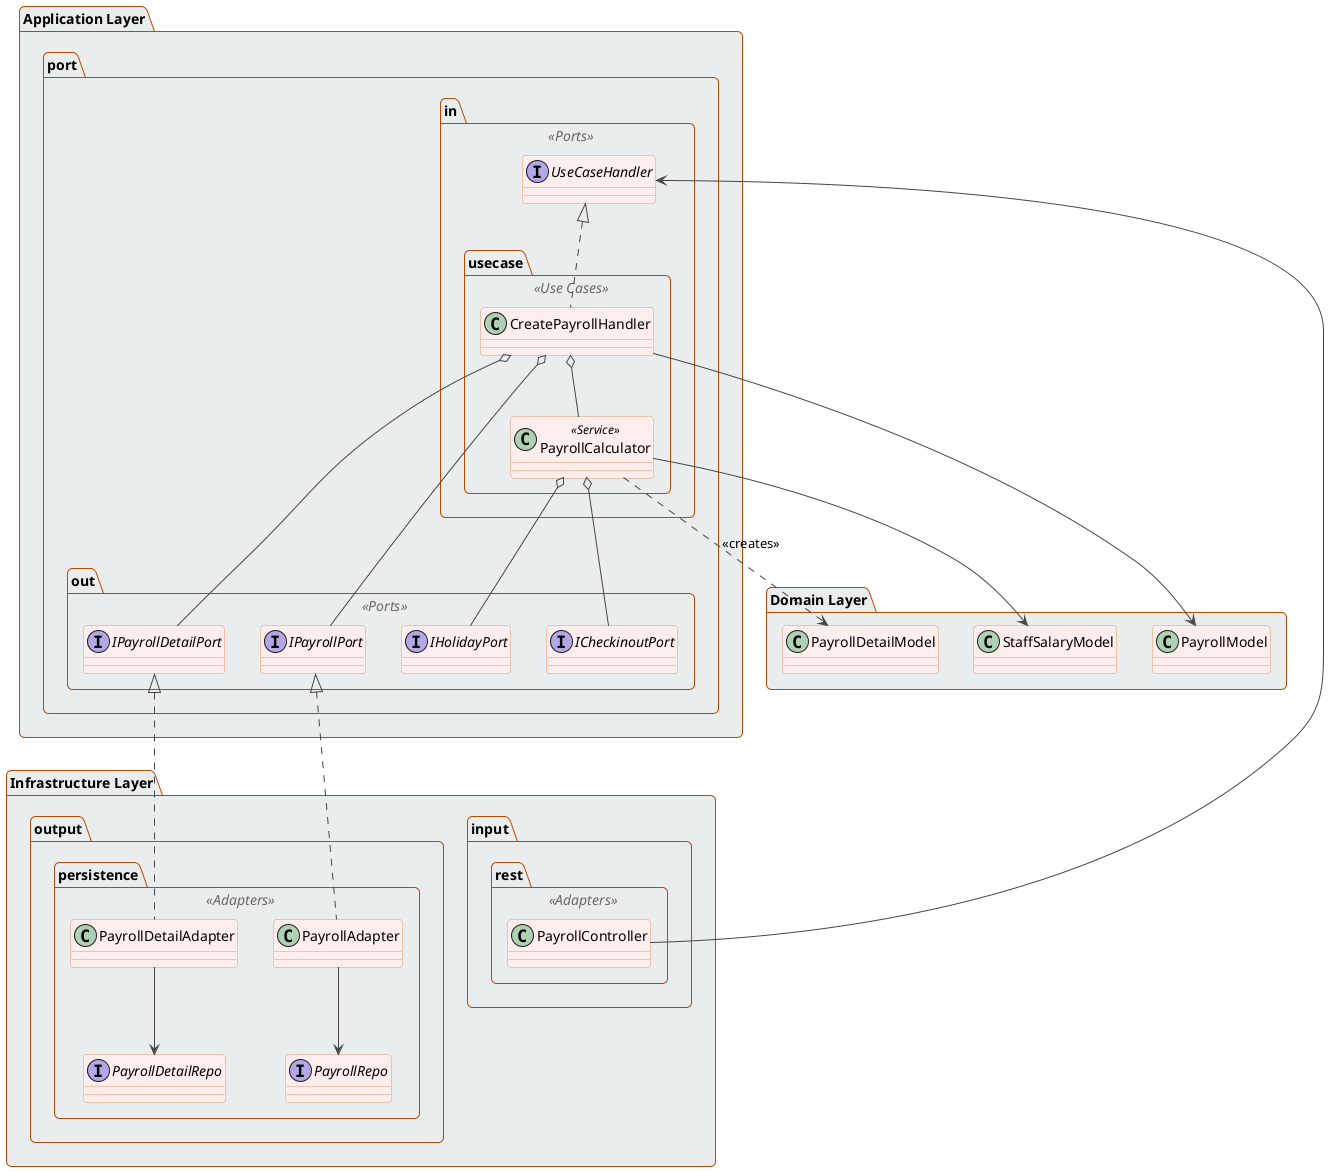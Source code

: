 @startuml
!theme vibrant
skinparam package {
    roundCorner 10
    borderColor #5D6D7E
    backgroundColor #EAEDED
}

package "Domain Layer" {
    skinparam class {
        borderColor #AF7AC5
        backgroundColor #E8DAEF
    }
    class PayrollModel
    class PayrollDetailModel
    class StaffSalaryModel
}

package "Application Layer" {
    skinparam package {
        borderColor #2980B9
    }
    package "port.in" <<Ports>> {
        skinparam interface {
            borderColor #5DADE2
            backgroundColor #EBF5FB
        }
        interface UseCaseHandler
    }

    package "port.out" <<Ports>> {
        interface IPayrollPort
        interface IPayrollDetailPort
        interface IHolidayPort
        interface ICheckinoutPort
    }

    package "port.in.usecase" <<Use Cases>> {
        skinparam class {
            borderColor #2ECC71
            backgroundColor #D5F5E3
        }
        class CreatePayrollHandler
        class PayrollCalculator <<Service>>
    }
}

package "Infrastructure Layer" {
    skinparam package {
        borderColor #BA4A00
    }
    package "input.rest" <<Adapters>> {
        skinparam class {
            borderColor #E59866
            backgroundColor #FDEDEC
        }
        class PayrollController
    }

    package "output.persistence" <<Adapters>> {
        skinparam class {
            borderColor #E59866
            backgroundColor #FDEDEC
        }
        class PayrollAdapter
        class PayrollDetailAdapter
        interface PayrollRepo
        interface PayrollDetailRepo
    }
}

' --- Định nghĩa các liên kết ---

' 1. Controller gọi vào Inbound Port
PayrollController --> UseCaseHandler

' 2. Use Case triển khai Inbound Port
CreatePayrollHandler .up.|> UseCaseHandler

' 3. Use Case sử dụng các Outbound Port và Service
CreatePayrollHandler o-- IPayrollPort
CreatePayrollHandler o-- IPayrollDetailPort
CreatePayrollHandler o-- PayrollCalculator

PayrollCalculator o-- ICheckinoutPort
PayrollCalculator o-- IHolidayPort

' 4. Adapters triển khai các Outbound Port
PayrollAdapter .up.|> IPayrollPort
PayrollDetailAdapter .up.|> IPayrollDetailPort


' 6. Adapters sử dụng Repository
PayrollAdapter --> PayrollRepo
PayrollDetailAdapter --> PayrollDetailRepo

' 7. Tương tác với Domain Models
CreatePayrollHandler --> PayrollModel
PayrollCalculator --> StaffSalaryModel
PayrollCalculator ..> PayrollDetailModel : "<<creates>>"

@enduml
